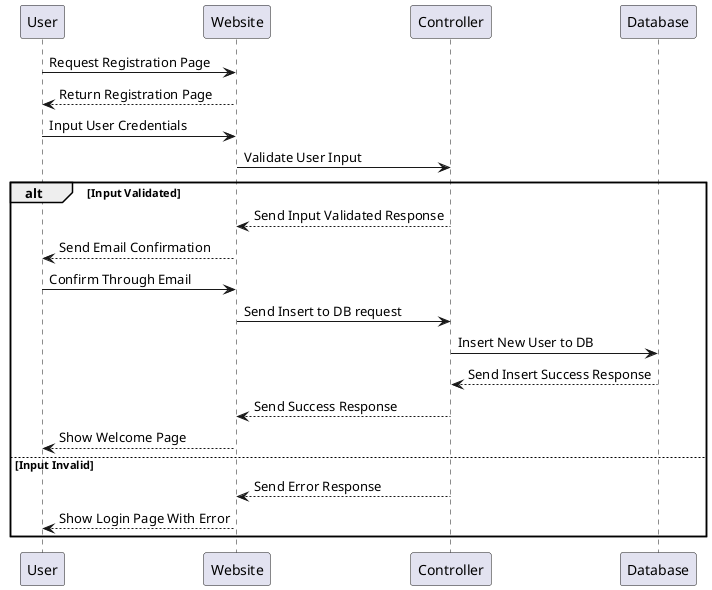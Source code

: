 @startuml
User -> Website: Request Registration Page
User <-- Website: Return Registration Page
User -> Website: Input User Credentials
Website -> Controller: Validate User Input
alt Input Validated
    Website <-- Controller: Send Input Validated Response
    User <-- Website: Send Email Confirmation
    User -> Website: Confirm Through Email
    Website -> Controller: Send Insert to DB request
    Controller -> Database: Insert New User to DB
    Controller <-- Database: Send Insert Success Response
    Website <-- Controller: Send Success Response
    User <-- Website: Show Welcome Page
    
else Input Invalid
    Website <-- Controller: Send Error Response
    User <-- Website: Show Login Page With Error
end

@enduml